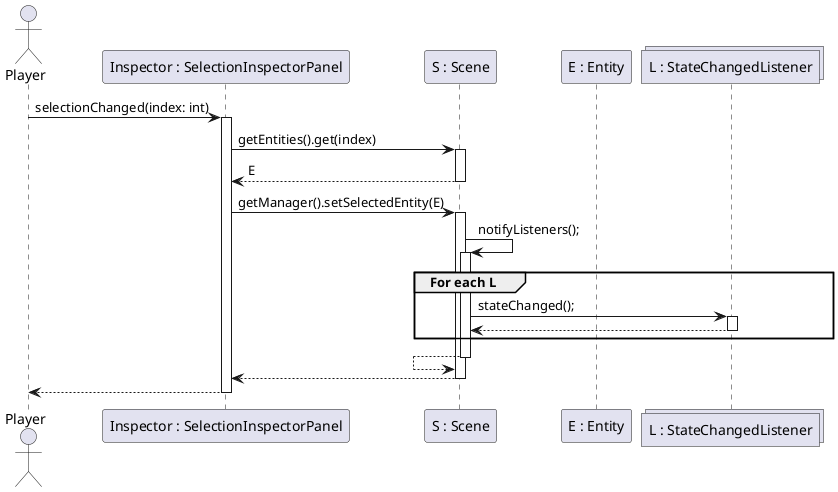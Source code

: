 @startuml

actor Player

participant "Inspector : SelectionInspectorPanel" as I

Player -> I : selectionChanged(index: int)
activate I

participant "S : Scene" as S

participant "E : Entity" as E

I -> S : getEntities().get(index)
activate S

I <-- S : E
deactivate S

I -> S : getManager().setSelectedEntity(E)
activate S

S->S :notifyListeners();
activate S

collections "L : StateChangedListener" as L

group For each L
S->L :stateChanged();
activate L

S<--L
deactivate L
end 

S<--S
deactivate S

I <-- S
deactivate S

Player <-- I
deactivate I


@enduml